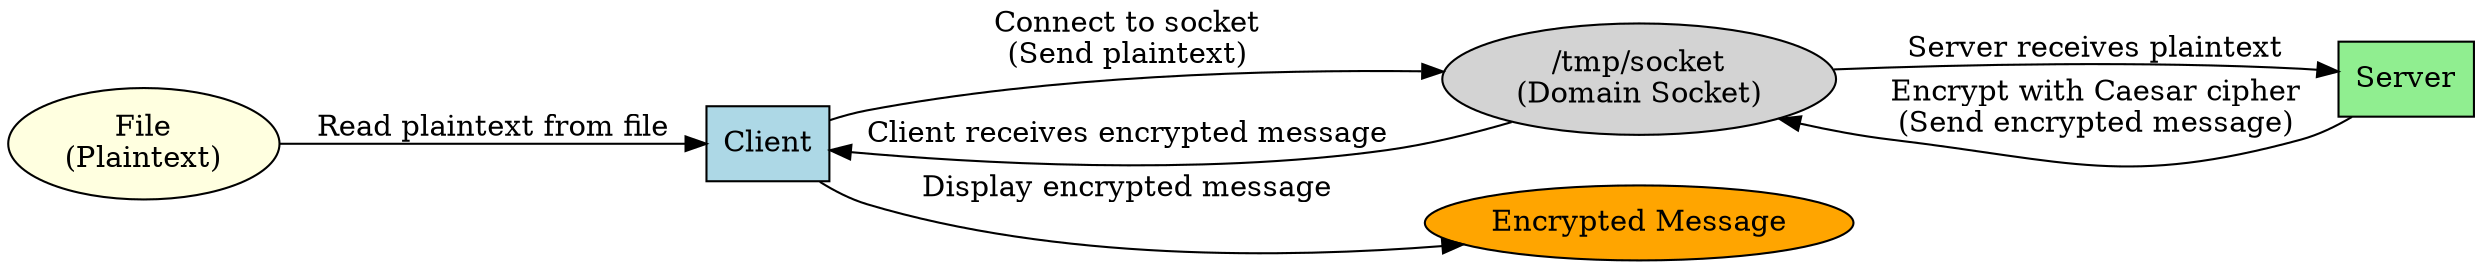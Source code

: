 digraph DomainSocket {
    rankdir=LR;

    // Nodes
    Client [label="Client" shape=box style=filled fillcolor=lightblue];
    Server [label="Server" shape=box style=filled fillcolor=lightgreen];
    DomainSocket [label="/tmp/socket\n(Domain Socket)" shape=ellipse style=filled fillcolor=lightgrey];
    File [label="File\n(Plaintext)" shape=oval style=filled fillcolor=lightyellow];
    EncryptedMessage [label="Encrypted Message" shape=oval style=filled fillcolor=orange];

    // Edges
    File -> Client [label="Read plaintext from file"];
    Client -> DomainSocket [label="Connect to socket\n(Send plaintext)"];
    DomainSocket -> Server [label="Server receives plaintext"];
    Server -> DomainSocket [label="Encrypt with Caesar cipher\n(Send encrypted message)"];
    DomainSocket -> Client [label="Client receives encrypted message"];
    Client -> EncryptedMessage [label="Display encrypted message"];
}

